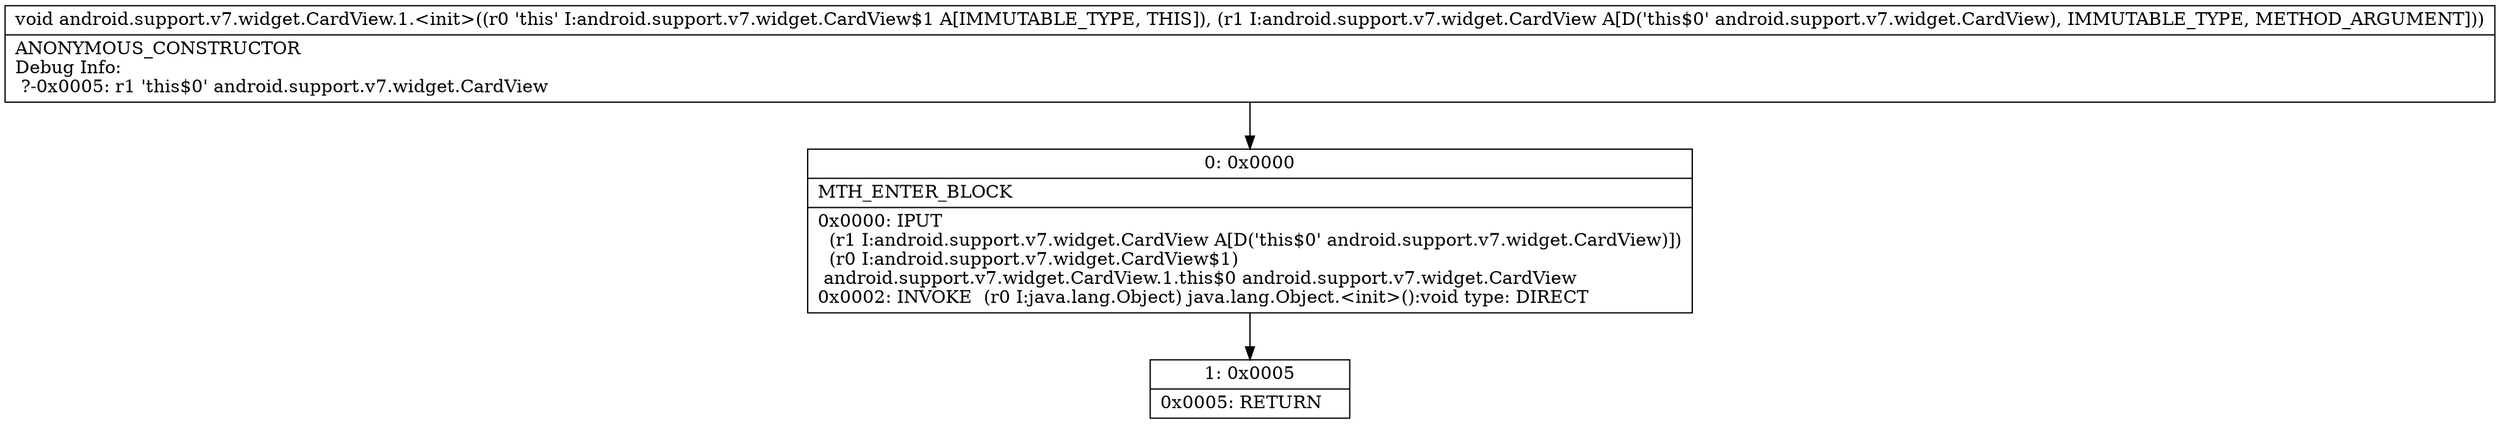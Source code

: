 digraph "CFG forandroid.support.v7.widget.CardView.1.\<init\>(Landroid\/support\/v7\/widget\/CardView;)V" {
Node_0 [shape=record,label="{0\:\ 0x0000|MTH_ENTER_BLOCK\l|0x0000: IPUT  \l  (r1 I:android.support.v7.widget.CardView A[D('this$0' android.support.v7.widget.CardView)])\l  (r0 I:android.support.v7.widget.CardView$1)\l android.support.v7.widget.CardView.1.this$0 android.support.v7.widget.CardView \l0x0002: INVOKE  (r0 I:java.lang.Object) java.lang.Object.\<init\>():void type: DIRECT \l}"];
Node_1 [shape=record,label="{1\:\ 0x0005|0x0005: RETURN   \l}"];
MethodNode[shape=record,label="{void android.support.v7.widget.CardView.1.\<init\>((r0 'this' I:android.support.v7.widget.CardView$1 A[IMMUTABLE_TYPE, THIS]), (r1 I:android.support.v7.widget.CardView A[D('this$0' android.support.v7.widget.CardView), IMMUTABLE_TYPE, METHOD_ARGUMENT]))  | ANONYMOUS_CONSTRUCTOR\lDebug Info:\l  ?\-0x0005: r1 'this$0' android.support.v7.widget.CardView\l}"];
MethodNode -> Node_0;
Node_0 -> Node_1;
}

